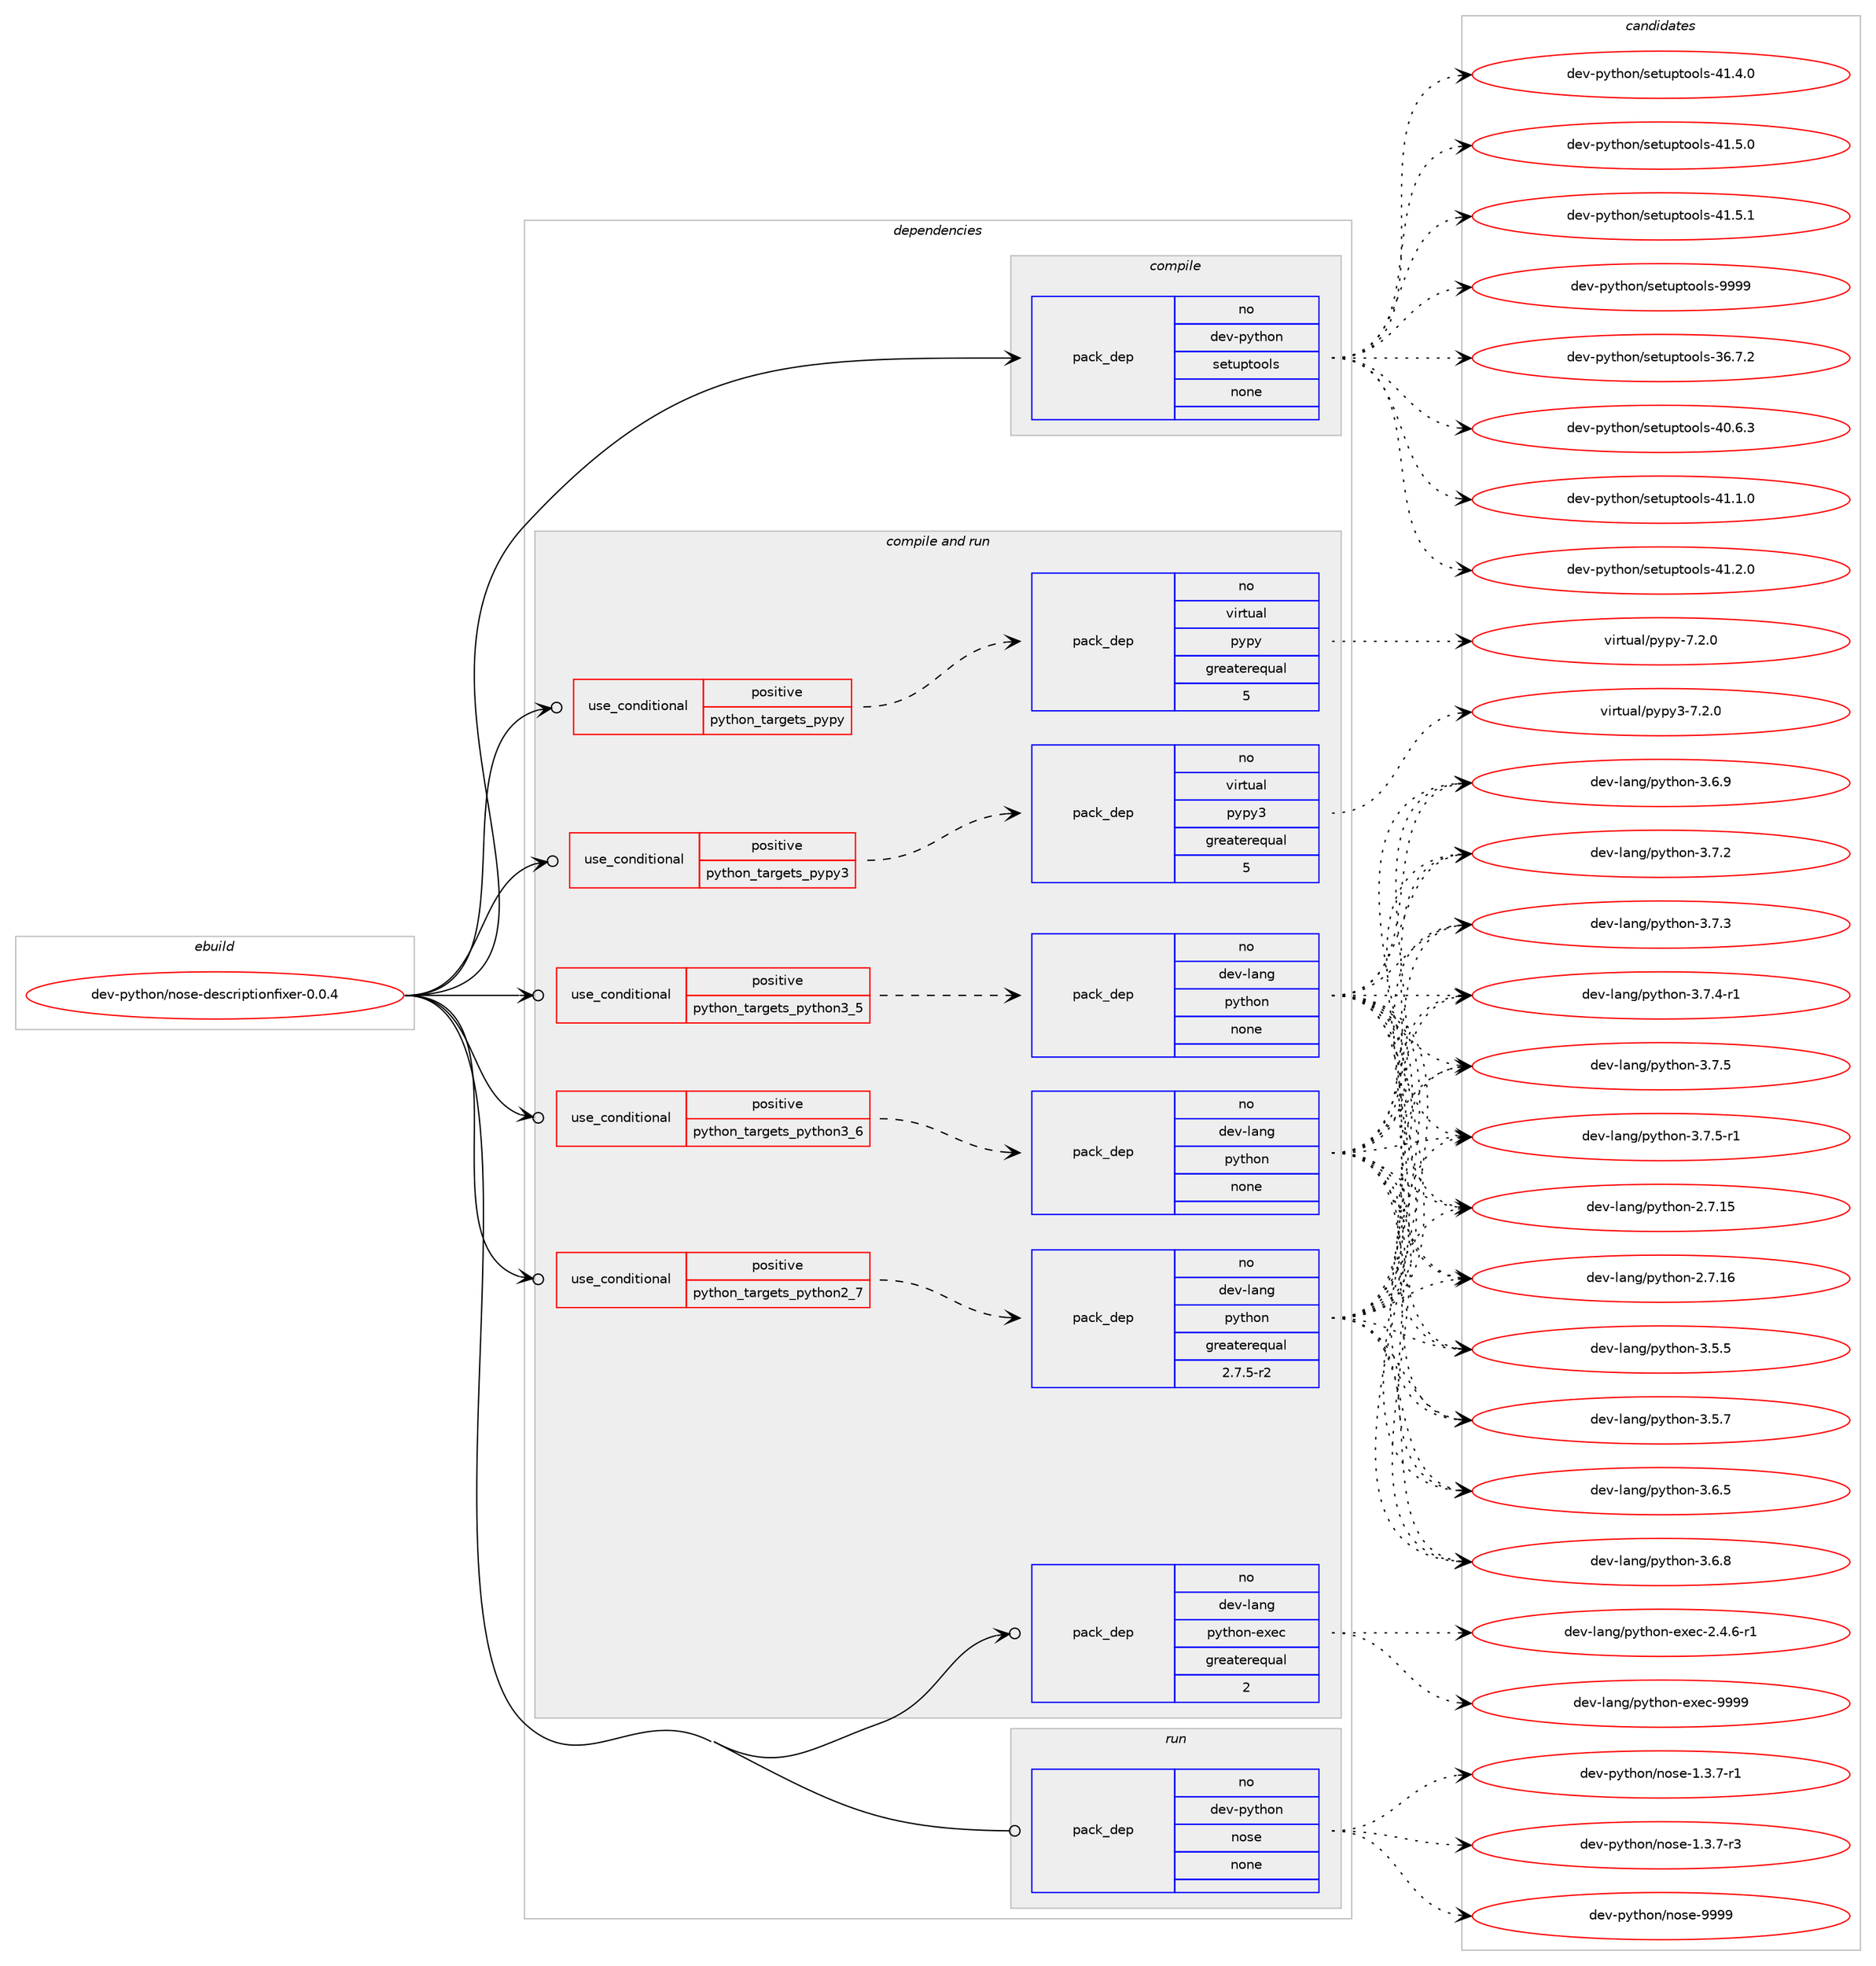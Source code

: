 digraph prolog {

# *************
# Graph options
# *************

newrank=true;
concentrate=true;
compound=true;
graph [rankdir=LR,fontname=Helvetica,fontsize=10,ranksep=1.5];#, ranksep=2.5, nodesep=0.2];
edge  [arrowhead=vee];
node  [fontname=Helvetica,fontsize=10];

# **********
# The ebuild
# **********

subgraph cluster_leftcol {
color=gray;
rank=same;
label=<<i>ebuild</i>>;
id [label="dev-python/nose-descriptionfixer-0.0.4", color=red, width=4, href="../dev-python/nose-descriptionfixer-0.0.4.svg"];
}

# ****************
# The dependencies
# ****************

subgraph cluster_midcol {
color=gray;
label=<<i>dependencies</i>>;
subgraph cluster_compile {
fillcolor="#eeeeee";
style=filled;
label=<<i>compile</i>>;
subgraph pack461814 {
dependency616834 [label=<<TABLE BORDER="0" CELLBORDER="1" CELLSPACING="0" CELLPADDING="4" WIDTH="220"><TR><TD ROWSPAN="6" CELLPADDING="30">pack_dep</TD></TR><TR><TD WIDTH="110">no</TD></TR><TR><TD>dev-python</TD></TR><TR><TD>setuptools</TD></TR><TR><TD>none</TD></TR><TR><TD></TD></TR></TABLE>>, shape=none, color=blue];
}
id:e -> dependency616834:w [weight=20,style="solid",arrowhead="vee"];
}
subgraph cluster_compileandrun {
fillcolor="#eeeeee";
style=filled;
label=<<i>compile and run</i>>;
subgraph cond143212 {
dependency616835 [label=<<TABLE BORDER="0" CELLBORDER="1" CELLSPACING="0" CELLPADDING="4"><TR><TD ROWSPAN="3" CELLPADDING="10">use_conditional</TD></TR><TR><TD>positive</TD></TR><TR><TD>python_targets_pypy</TD></TR></TABLE>>, shape=none, color=red];
subgraph pack461815 {
dependency616836 [label=<<TABLE BORDER="0" CELLBORDER="1" CELLSPACING="0" CELLPADDING="4" WIDTH="220"><TR><TD ROWSPAN="6" CELLPADDING="30">pack_dep</TD></TR><TR><TD WIDTH="110">no</TD></TR><TR><TD>virtual</TD></TR><TR><TD>pypy</TD></TR><TR><TD>greaterequal</TD></TR><TR><TD>5</TD></TR></TABLE>>, shape=none, color=blue];
}
dependency616835:e -> dependency616836:w [weight=20,style="dashed",arrowhead="vee"];
}
id:e -> dependency616835:w [weight=20,style="solid",arrowhead="odotvee"];
subgraph cond143213 {
dependency616837 [label=<<TABLE BORDER="0" CELLBORDER="1" CELLSPACING="0" CELLPADDING="4"><TR><TD ROWSPAN="3" CELLPADDING="10">use_conditional</TD></TR><TR><TD>positive</TD></TR><TR><TD>python_targets_pypy3</TD></TR></TABLE>>, shape=none, color=red];
subgraph pack461816 {
dependency616838 [label=<<TABLE BORDER="0" CELLBORDER="1" CELLSPACING="0" CELLPADDING="4" WIDTH="220"><TR><TD ROWSPAN="6" CELLPADDING="30">pack_dep</TD></TR><TR><TD WIDTH="110">no</TD></TR><TR><TD>virtual</TD></TR><TR><TD>pypy3</TD></TR><TR><TD>greaterequal</TD></TR><TR><TD>5</TD></TR></TABLE>>, shape=none, color=blue];
}
dependency616837:e -> dependency616838:w [weight=20,style="dashed",arrowhead="vee"];
}
id:e -> dependency616837:w [weight=20,style="solid",arrowhead="odotvee"];
subgraph cond143214 {
dependency616839 [label=<<TABLE BORDER="0" CELLBORDER="1" CELLSPACING="0" CELLPADDING="4"><TR><TD ROWSPAN="3" CELLPADDING="10">use_conditional</TD></TR><TR><TD>positive</TD></TR><TR><TD>python_targets_python2_7</TD></TR></TABLE>>, shape=none, color=red];
subgraph pack461817 {
dependency616840 [label=<<TABLE BORDER="0" CELLBORDER="1" CELLSPACING="0" CELLPADDING="4" WIDTH="220"><TR><TD ROWSPAN="6" CELLPADDING="30">pack_dep</TD></TR><TR><TD WIDTH="110">no</TD></TR><TR><TD>dev-lang</TD></TR><TR><TD>python</TD></TR><TR><TD>greaterequal</TD></TR><TR><TD>2.7.5-r2</TD></TR></TABLE>>, shape=none, color=blue];
}
dependency616839:e -> dependency616840:w [weight=20,style="dashed",arrowhead="vee"];
}
id:e -> dependency616839:w [weight=20,style="solid",arrowhead="odotvee"];
subgraph cond143215 {
dependency616841 [label=<<TABLE BORDER="0" CELLBORDER="1" CELLSPACING="0" CELLPADDING="4"><TR><TD ROWSPAN="3" CELLPADDING="10">use_conditional</TD></TR><TR><TD>positive</TD></TR><TR><TD>python_targets_python3_5</TD></TR></TABLE>>, shape=none, color=red];
subgraph pack461818 {
dependency616842 [label=<<TABLE BORDER="0" CELLBORDER="1" CELLSPACING="0" CELLPADDING="4" WIDTH="220"><TR><TD ROWSPAN="6" CELLPADDING="30">pack_dep</TD></TR><TR><TD WIDTH="110">no</TD></TR><TR><TD>dev-lang</TD></TR><TR><TD>python</TD></TR><TR><TD>none</TD></TR><TR><TD></TD></TR></TABLE>>, shape=none, color=blue];
}
dependency616841:e -> dependency616842:w [weight=20,style="dashed",arrowhead="vee"];
}
id:e -> dependency616841:w [weight=20,style="solid",arrowhead="odotvee"];
subgraph cond143216 {
dependency616843 [label=<<TABLE BORDER="0" CELLBORDER="1" CELLSPACING="0" CELLPADDING="4"><TR><TD ROWSPAN="3" CELLPADDING="10">use_conditional</TD></TR><TR><TD>positive</TD></TR><TR><TD>python_targets_python3_6</TD></TR></TABLE>>, shape=none, color=red];
subgraph pack461819 {
dependency616844 [label=<<TABLE BORDER="0" CELLBORDER="1" CELLSPACING="0" CELLPADDING="4" WIDTH="220"><TR><TD ROWSPAN="6" CELLPADDING="30">pack_dep</TD></TR><TR><TD WIDTH="110">no</TD></TR><TR><TD>dev-lang</TD></TR><TR><TD>python</TD></TR><TR><TD>none</TD></TR><TR><TD></TD></TR></TABLE>>, shape=none, color=blue];
}
dependency616843:e -> dependency616844:w [weight=20,style="dashed",arrowhead="vee"];
}
id:e -> dependency616843:w [weight=20,style="solid",arrowhead="odotvee"];
subgraph pack461820 {
dependency616845 [label=<<TABLE BORDER="0" CELLBORDER="1" CELLSPACING="0" CELLPADDING="4" WIDTH="220"><TR><TD ROWSPAN="6" CELLPADDING="30">pack_dep</TD></TR><TR><TD WIDTH="110">no</TD></TR><TR><TD>dev-lang</TD></TR><TR><TD>python-exec</TD></TR><TR><TD>greaterequal</TD></TR><TR><TD>2</TD></TR></TABLE>>, shape=none, color=blue];
}
id:e -> dependency616845:w [weight=20,style="solid",arrowhead="odotvee"];
}
subgraph cluster_run {
fillcolor="#eeeeee";
style=filled;
label=<<i>run</i>>;
subgraph pack461821 {
dependency616846 [label=<<TABLE BORDER="0" CELLBORDER="1" CELLSPACING="0" CELLPADDING="4" WIDTH="220"><TR><TD ROWSPAN="6" CELLPADDING="30">pack_dep</TD></TR><TR><TD WIDTH="110">no</TD></TR><TR><TD>dev-python</TD></TR><TR><TD>nose</TD></TR><TR><TD>none</TD></TR><TR><TD></TD></TR></TABLE>>, shape=none, color=blue];
}
id:e -> dependency616846:w [weight=20,style="solid",arrowhead="odot"];
}
}

# **************
# The candidates
# **************

subgraph cluster_choices {
rank=same;
color=gray;
label=<<i>candidates</i>>;

subgraph choice461814 {
color=black;
nodesep=1;
choice100101118451121211161041111104711510111611711211611111110811545515446554650 [label="dev-python/setuptools-36.7.2", color=red, width=4,href="../dev-python/setuptools-36.7.2.svg"];
choice100101118451121211161041111104711510111611711211611111110811545524846544651 [label="dev-python/setuptools-40.6.3", color=red, width=4,href="../dev-python/setuptools-40.6.3.svg"];
choice100101118451121211161041111104711510111611711211611111110811545524946494648 [label="dev-python/setuptools-41.1.0", color=red, width=4,href="../dev-python/setuptools-41.1.0.svg"];
choice100101118451121211161041111104711510111611711211611111110811545524946504648 [label="dev-python/setuptools-41.2.0", color=red, width=4,href="../dev-python/setuptools-41.2.0.svg"];
choice100101118451121211161041111104711510111611711211611111110811545524946524648 [label="dev-python/setuptools-41.4.0", color=red, width=4,href="../dev-python/setuptools-41.4.0.svg"];
choice100101118451121211161041111104711510111611711211611111110811545524946534648 [label="dev-python/setuptools-41.5.0", color=red, width=4,href="../dev-python/setuptools-41.5.0.svg"];
choice100101118451121211161041111104711510111611711211611111110811545524946534649 [label="dev-python/setuptools-41.5.1", color=red, width=4,href="../dev-python/setuptools-41.5.1.svg"];
choice10010111845112121116104111110471151011161171121161111111081154557575757 [label="dev-python/setuptools-9999", color=red, width=4,href="../dev-python/setuptools-9999.svg"];
dependency616834:e -> choice100101118451121211161041111104711510111611711211611111110811545515446554650:w [style=dotted,weight="100"];
dependency616834:e -> choice100101118451121211161041111104711510111611711211611111110811545524846544651:w [style=dotted,weight="100"];
dependency616834:e -> choice100101118451121211161041111104711510111611711211611111110811545524946494648:w [style=dotted,weight="100"];
dependency616834:e -> choice100101118451121211161041111104711510111611711211611111110811545524946504648:w [style=dotted,weight="100"];
dependency616834:e -> choice100101118451121211161041111104711510111611711211611111110811545524946524648:w [style=dotted,weight="100"];
dependency616834:e -> choice100101118451121211161041111104711510111611711211611111110811545524946534648:w [style=dotted,weight="100"];
dependency616834:e -> choice100101118451121211161041111104711510111611711211611111110811545524946534649:w [style=dotted,weight="100"];
dependency616834:e -> choice10010111845112121116104111110471151011161171121161111111081154557575757:w [style=dotted,weight="100"];
}
subgraph choice461815 {
color=black;
nodesep=1;
choice1181051141161179710847112121112121455546504648 [label="virtual/pypy-7.2.0", color=red, width=4,href="../virtual/pypy-7.2.0.svg"];
dependency616836:e -> choice1181051141161179710847112121112121455546504648:w [style=dotted,weight="100"];
}
subgraph choice461816 {
color=black;
nodesep=1;
choice118105114116117971084711212111212151455546504648 [label="virtual/pypy3-7.2.0", color=red, width=4,href="../virtual/pypy3-7.2.0.svg"];
dependency616838:e -> choice118105114116117971084711212111212151455546504648:w [style=dotted,weight="100"];
}
subgraph choice461817 {
color=black;
nodesep=1;
choice10010111845108971101034711212111610411111045504655464953 [label="dev-lang/python-2.7.15", color=red, width=4,href="../dev-lang/python-2.7.15.svg"];
choice10010111845108971101034711212111610411111045504655464954 [label="dev-lang/python-2.7.16", color=red, width=4,href="../dev-lang/python-2.7.16.svg"];
choice100101118451089711010347112121116104111110455146534653 [label="dev-lang/python-3.5.5", color=red, width=4,href="../dev-lang/python-3.5.5.svg"];
choice100101118451089711010347112121116104111110455146534655 [label="dev-lang/python-3.5.7", color=red, width=4,href="../dev-lang/python-3.5.7.svg"];
choice100101118451089711010347112121116104111110455146544653 [label="dev-lang/python-3.6.5", color=red, width=4,href="../dev-lang/python-3.6.5.svg"];
choice100101118451089711010347112121116104111110455146544656 [label="dev-lang/python-3.6.8", color=red, width=4,href="../dev-lang/python-3.6.8.svg"];
choice100101118451089711010347112121116104111110455146544657 [label="dev-lang/python-3.6.9", color=red, width=4,href="../dev-lang/python-3.6.9.svg"];
choice100101118451089711010347112121116104111110455146554650 [label="dev-lang/python-3.7.2", color=red, width=4,href="../dev-lang/python-3.7.2.svg"];
choice100101118451089711010347112121116104111110455146554651 [label="dev-lang/python-3.7.3", color=red, width=4,href="../dev-lang/python-3.7.3.svg"];
choice1001011184510897110103471121211161041111104551465546524511449 [label="dev-lang/python-3.7.4-r1", color=red, width=4,href="../dev-lang/python-3.7.4-r1.svg"];
choice100101118451089711010347112121116104111110455146554653 [label="dev-lang/python-3.7.5", color=red, width=4,href="../dev-lang/python-3.7.5.svg"];
choice1001011184510897110103471121211161041111104551465546534511449 [label="dev-lang/python-3.7.5-r1", color=red, width=4,href="../dev-lang/python-3.7.5-r1.svg"];
dependency616840:e -> choice10010111845108971101034711212111610411111045504655464953:w [style=dotted,weight="100"];
dependency616840:e -> choice10010111845108971101034711212111610411111045504655464954:w [style=dotted,weight="100"];
dependency616840:e -> choice100101118451089711010347112121116104111110455146534653:w [style=dotted,weight="100"];
dependency616840:e -> choice100101118451089711010347112121116104111110455146534655:w [style=dotted,weight="100"];
dependency616840:e -> choice100101118451089711010347112121116104111110455146544653:w [style=dotted,weight="100"];
dependency616840:e -> choice100101118451089711010347112121116104111110455146544656:w [style=dotted,weight="100"];
dependency616840:e -> choice100101118451089711010347112121116104111110455146544657:w [style=dotted,weight="100"];
dependency616840:e -> choice100101118451089711010347112121116104111110455146554650:w [style=dotted,weight="100"];
dependency616840:e -> choice100101118451089711010347112121116104111110455146554651:w [style=dotted,weight="100"];
dependency616840:e -> choice1001011184510897110103471121211161041111104551465546524511449:w [style=dotted,weight="100"];
dependency616840:e -> choice100101118451089711010347112121116104111110455146554653:w [style=dotted,weight="100"];
dependency616840:e -> choice1001011184510897110103471121211161041111104551465546534511449:w [style=dotted,weight="100"];
}
subgraph choice461818 {
color=black;
nodesep=1;
choice10010111845108971101034711212111610411111045504655464953 [label="dev-lang/python-2.7.15", color=red, width=4,href="../dev-lang/python-2.7.15.svg"];
choice10010111845108971101034711212111610411111045504655464954 [label="dev-lang/python-2.7.16", color=red, width=4,href="../dev-lang/python-2.7.16.svg"];
choice100101118451089711010347112121116104111110455146534653 [label="dev-lang/python-3.5.5", color=red, width=4,href="../dev-lang/python-3.5.5.svg"];
choice100101118451089711010347112121116104111110455146534655 [label="dev-lang/python-3.5.7", color=red, width=4,href="../dev-lang/python-3.5.7.svg"];
choice100101118451089711010347112121116104111110455146544653 [label="dev-lang/python-3.6.5", color=red, width=4,href="../dev-lang/python-3.6.5.svg"];
choice100101118451089711010347112121116104111110455146544656 [label="dev-lang/python-3.6.8", color=red, width=4,href="../dev-lang/python-3.6.8.svg"];
choice100101118451089711010347112121116104111110455146544657 [label="dev-lang/python-3.6.9", color=red, width=4,href="../dev-lang/python-3.6.9.svg"];
choice100101118451089711010347112121116104111110455146554650 [label="dev-lang/python-3.7.2", color=red, width=4,href="../dev-lang/python-3.7.2.svg"];
choice100101118451089711010347112121116104111110455146554651 [label="dev-lang/python-3.7.3", color=red, width=4,href="../dev-lang/python-3.7.3.svg"];
choice1001011184510897110103471121211161041111104551465546524511449 [label="dev-lang/python-3.7.4-r1", color=red, width=4,href="../dev-lang/python-3.7.4-r1.svg"];
choice100101118451089711010347112121116104111110455146554653 [label="dev-lang/python-3.7.5", color=red, width=4,href="../dev-lang/python-3.7.5.svg"];
choice1001011184510897110103471121211161041111104551465546534511449 [label="dev-lang/python-3.7.5-r1", color=red, width=4,href="../dev-lang/python-3.7.5-r1.svg"];
dependency616842:e -> choice10010111845108971101034711212111610411111045504655464953:w [style=dotted,weight="100"];
dependency616842:e -> choice10010111845108971101034711212111610411111045504655464954:w [style=dotted,weight="100"];
dependency616842:e -> choice100101118451089711010347112121116104111110455146534653:w [style=dotted,weight="100"];
dependency616842:e -> choice100101118451089711010347112121116104111110455146534655:w [style=dotted,weight="100"];
dependency616842:e -> choice100101118451089711010347112121116104111110455146544653:w [style=dotted,weight="100"];
dependency616842:e -> choice100101118451089711010347112121116104111110455146544656:w [style=dotted,weight="100"];
dependency616842:e -> choice100101118451089711010347112121116104111110455146544657:w [style=dotted,weight="100"];
dependency616842:e -> choice100101118451089711010347112121116104111110455146554650:w [style=dotted,weight="100"];
dependency616842:e -> choice100101118451089711010347112121116104111110455146554651:w [style=dotted,weight="100"];
dependency616842:e -> choice1001011184510897110103471121211161041111104551465546524511449:w [style=dotted,weight="100"];
dependency616842:e -> choice100101118451089711010347112121116104111110455146554653:w [style=dotted,weight="100"];
dependency616842:e -> choice1001011184510897110103471121211161041111104551465546534511449:w [style=dotted,weight="100"];
}
subgraph choice461819 {
color=black;
nodesep=1;
choice10010111845108971101034711212111610411111045504655464953 [label="dev-lang/python-2.7.15", color=red, width=4,href="../dev-lang/python-2.7.15.svg"];
choice10010111845108971101034711212111610411111045504655464954 [label="dev-lang/python-2.7.16", color=red, width=4,href="../dev-lang/python-2.7.16.svg"];
choice100101118451089711010347112121116104111110455146534653 [label="dev-lang/python-3.5.5", color=red, width=4,href="../dev-lang/python-3.5.5.svg"];
choice100101118451089711010347112121116104111110455146534655 [label="dev-lang/python-3.5.7", color=red, width=4,href="../dev-lang/python-3.5.7.svg"];
choice100101118451089711010347112121116104111110455146544653 [label="dev-lang/python-3.6.5", color=red, width=4,href="../dev-lang/python-3.6.5.svg"];
choice100101118451089711010347112121116104111110455146544656 [label="dev-lang/python-3.6.8", color=red, width=4,href="../dev-lang/python-3.6.8.svg"];
choice100101118451089711010347112121116104111110455146544657 [label="dev-lang/python-3.6.9", color=red, width=4,href="../dev-lang/python-3.6.9.svg"];
choice100101118451089711010347112121116104111110455146554650 [label="dev-lang/python-3.7.2", color=red, width=4,href="../dev-lang/python-3.7.2.svg"];
choice100101118451089711010347112121116104111110455146554651 [label="dev-lang/python-3.7.3", color=red, width=4,href="../dev-lang/python-3.7.3.svg"];
choice1001011184510897110103471121211161041111104551465546524511449 [label="dev-lang/python-3.7.4-r1", color=red, width=4,href="../dev-lang/python-3.7.4-r1.svg"];
choice100101118451089711010347112121116104111110455146554653 [label="dev-lang/python-3.7.5", color=red, width=4,href="../dev-lang/python-3.7.5.svg"];
choice1001011184510897110103471121211161041111104551465546534511449 [label="dev-lang/python-3.7.5-r1", color=red, width=4,href="../dev-lang/python-3.7.5-r1.svg"];
dependency616844:e -> choice10010111845108971101034711212111610411111045504655464953:w [style=dotted,weight="100"];
dependency616844:e -> choice10010111845108971101034711212111610411111045504655464954:w [style=dotted,weight="100"];
dependency616844:e -> choice100101118451089711010347112121116104111110455146534653:w [style=dotted,weight="100"];
dependency616844:e -> choice100101118451089711010347112121116104111110455146534655:w [style=dotted,weight="100"];
dependency616844:e -> choice100101118451089711010347112121116104111110455146544653:w [style=dotted,weight="100"];
dependency616844:e -> choice100101118451089711010347112121116104111110455146544656:w [style=dotted,weight="100"];
dependency616844:e -> choice100101118451089711010347112121116104111110455146544657:w [style=dotted,weight="100"];
dependency616844:e -> choice100101118451089711010347112121116104111110455146554650:w [style=dotted,weight="100"];
dependency616844:e -> choice100101118451089711010347112121116104111110455146554651:w [style=dotted,weight="100"];
dependency616844:e -> choice1001011184510897110103471121211161041111104551465546524511449:w [style=dotted,weight="100"];
dependency616844:e -> choice100101118451089711010347112121116104111110455146554653:w [style=dotted,weight="100"];
dependency616844:e -> choice1001011184510897110103471121211161041111104551465546534511449:w [style=dotted,weight="100"];
}
subgraph choice461820 {
color=black;
nodesep=1;
choice10010111845108971101034711212111610411111045101120101994550465246544511449 [label="dev-lang/python-exec-2.4.6-r1", color=red, width=4,href="../dev-lang/python-exec-2.4.6-r1.svg"];
choice10010111845108971101034711212111610411111045101120101994557575757 [label="dev-lang/python-exec-9999", color=red, width=4,href="../dev-lang/python-exec-9999.svg"];
dependency616845:e -> choice10010111845108971101034711212111610411111045101120101994550465246544511449:w [style=dotted,weight="100"];
dependency616845:e -> choice10010111845108971101034711212111610411111045101120101994557575757:w [style=dotted,weight="100"];
}
subgraph choice461821 {
color=black;
nodesep=1;
choice10010111845112121116104111110471101111151014549465146554511449 [label="dev-python/nose-1.3.7-r1", color=red, width=4,href="../dev-python/nose-1.3.7-r1.svg"];
choice10010111845112121116104111110471101111151014549465146554511451 [label="dev-python/nose-1.3.7-r3", color=red, width=4,href="../dev-python/nose-1.3.7-r3.svg"];
choice10010111845112121116104111110471101111151014557575757 [label="dev-python/nose-9999", color=red, width=4,href="../dev-python/nose-9999.svg"];
dependency616846:e -> choice10010111845112121116104111110471101111151014549465146554511449:w [style=dotted,weight="100"];
dependency616846:e -> choice10010111845112121116104111110471101111151014549465146554511451:w [style=dotted,weight="100"];
dependency616846:e -> choice10010111845112121116104111110471101111151014557575757:w [style=dotted,weight="100"];
}
}

}
